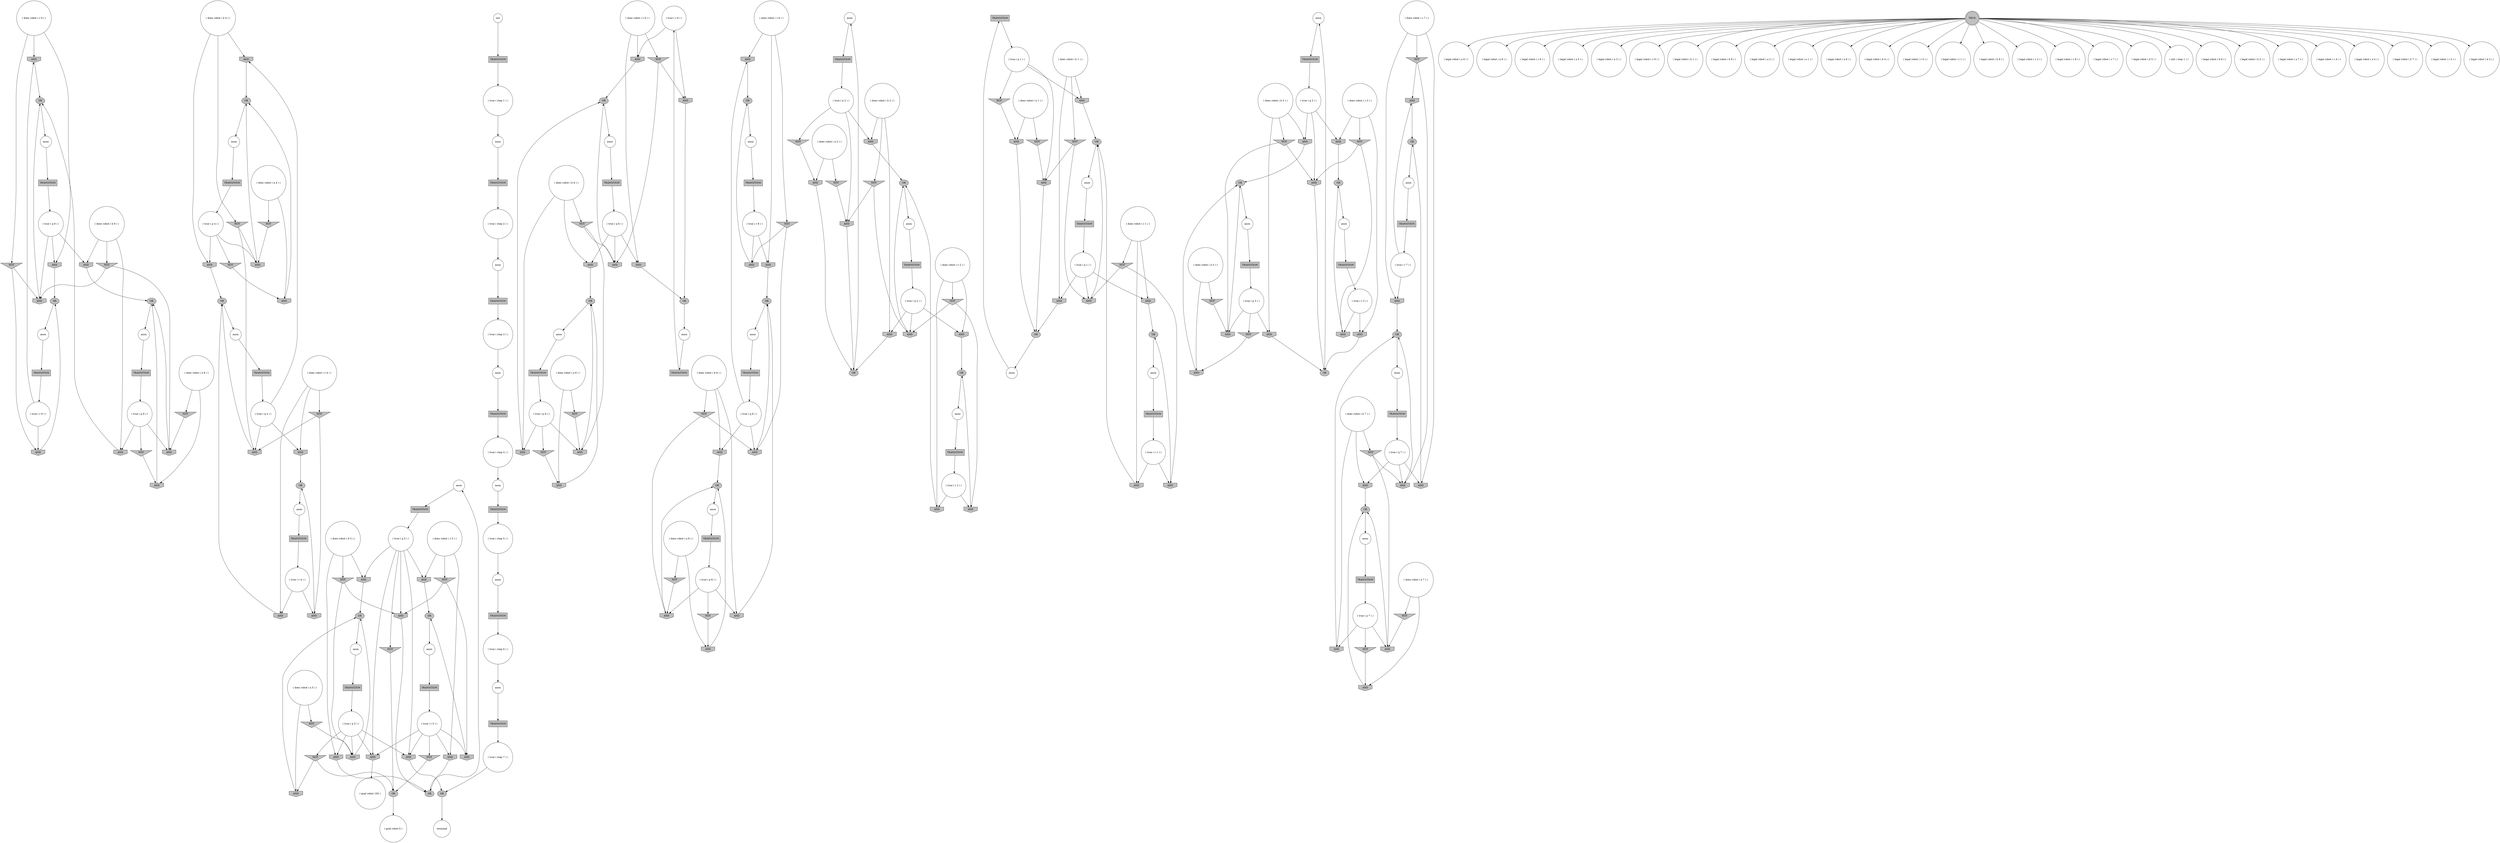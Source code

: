 digraph propNet
{
	"@76d3046"[shape=circle, style= filled, fillcolor=white, label="( does robot ( c 9 ) )"]; "@76d3046"->"@7c3cfaab"; "@76d3046"->"@4f5264db"; "@76d3046"->"@28bd36fa"; 
	"@cc749e4"[shape=invhouse, style= filled, fillcolor=grey, label="AND"]; "@cc749e4"->"@4190d536"; 
	"@1d91eb90"[shape=circle, style= filled, fillcolor=white, label="anon"]; "@1d91eb90"->"@171fcdde"; 
	"@7a2ee7e5"[shape=circle, style= filled, fillcolor=white, label="( true ( r 6 ) )"]; "@7a2ee7e5"->"@441e064c"; "@7a2ee7e5"->"@4df2a9da"; 
	"@1ad997f9"[shape=box, style= filled, fillcolor=grey, label="TRANSITION"]; "@1ad997f9"->"@7a2ee7e5"; 
	"@5230b601"[shape=invhouse, style= filled, fillcolor=grey, label="AND"]; "@5230b601"->"@69f4b0dc"; 
	"@7220b722"[shape=box, style= filled, fillcolor=grey, label="TRANSITION"]; "@7220b722"->"@db2e44d"; 
	"@117c4779"[shape=circle, style= filled, fillcolor=white, label="( true ( r 9 ) )"]; "@117c4779"->"@7c3cfaab"; "@117c4779"->"@48a84b47"; 
	"@6128453c"[shape=box, style= filled, fillcolor=grey, label="TRANSITION"]; "@6128453c"->"@6a3de2df"; 
	"@51f2412a"[shape=circle, style= filled, fillcolor=white, label="anon"]; "@51f2412a"->"@41d753b7"; 
	"@4d83da96"[shape=circle, style= filled, fillcolor=white, label="( true ( r 8 ) )"]; "@4d83da96"->"@26a150e"; "@4d83da96"->"@60328c40"; 
	"@2025b64d"[shape=circle, style= filled, fillcolor=white, label="anon"]; "@2025b64d"->"@66201d6d"; 
	"@74914a0a"[shape=box, style= filled, fillcolor=grey, label="TRANSITION"]; "@74914a0a"->"@7051630a"; 
	"@569c6f2"[shape=circle, style= filled, fillcolor=white, label="( true ( step 4 ) )"]; "@569c6f2"->"@70e8eeca"; 
	"@15837e8"[shape=circle, style= filled, fillcolor=white, label="( does robot ( b 1 ) )"]; "@15837e8"->"@46be6108"; "@15837e8"->"@531a700a"; "@15837e8"->"@3aa42c31"; 
	"@4a393167"[shape=ellipse, style= filled, fillcolor=grey, label="OR"]; "@4a393167"->"@70da8742"; 
	"@164ca42b"[shape=ellipse, style= filled, fillcolor=grey, label="OR"]; "@164ca42b"->"@1ae0e7d"; 
	"@5e53bbfa"[shape=circle, style= filled, fillcolor=white, label="anon"]; "@5e53bbfa"->"@55104da7"; 
	"@70da8742"[shape=circle, style= filled, fillcolor=white, label="anon"]; "@70da8742"->"@2555e3ab"; 
	"@3a7e479a"[shape=circle, style= filled, fillcolor=white, label="( does robot ( a 8 ) )"]; "@3a7e479a"->"@976484e"; "@3a7e479a"->"@388eed76"; 
	"@732efcfe"[shape=invtriangle, style= filled, fillcolor=grey, label="NOT"]; "@732efcfe"->"@11e3c2c6"; "@732efcfe"->"@26a150e"; 
	"@be389b8"[shape=ellipse, style= filled, fillcolor=grey, label="OR"]; "@be389b8"->"@7669521"; 
	"@1fb93526"[shape=box, style= filled, fillcolor=grey, label="TRANSITION"]; "@1fb93526"->"@4d83da96"; 
	"@190c0fa7"[shape=circle, style= filled, fillcolor=white, label="( true ( q 4 ) )"]; "@190c0fa7"->"@cc749e4"; "@190c0fa7"->"@52ed3b53"; "@190c0fa7"->"@3f78e13f"; 
	"@466c137c"[shape=box, style= filled, fillcolor=grey, label="TRANSITION"]; "@466c137c"->"@28b53b32"; 
	"@637644c8"[shape=invhouse, style= filled, fillcolor=grey, label="AND"]; "@637644c8"->"@32552379"; 
	"@627c4768"[shape=circle, style= filled, fillcolor=white, label="( legal robot ( a 8 ) )"]; 
	"@36b1be82"[shape=invtriangle, style= filled, fillcolor=grey, label="NOT"]; "@36b1be82"->"@4e0bd5df"; "@36b1be82"->"@2a5b8e8c"; 
	"@9f6f3dc"[shape=invhouse, style= filled, fillcolor=grey, label="AND"]; "@9f6f3dc"->"@6ff2f60d"; 
	"@2c8f3eac"[shape=circle, style= filled, fillcolor=white, label="( legal robot ( a 9 ) )"]; 
	"@50baa573"[shape=circle, style= filled, fillcolor=white, label="anon"]; "@50baa573"->"@214b4b3a"; 
	"@62e59e40"[shape=invhouse, style= filled, fillcolor=grey, label="AND"]; "@62e59e40"->"@2630a895"; 
	"@3f78e13f"[shape=invhouse, style= filled, fillcolor=grey, label="AND"]; "@3f78e13f"->"@2630a895"; 
	"@738bf6bf"[shape=circle, style= filled, fillcolor=white, label="anon"]; "@738bf6bf"->"@6dca1837"; 
	"@db2e44d"[shape=circle, style= filled, fillcolor=white, label="( true ( p 5 ) )"]; "@db2e44d"->"@199b7c62"; "@db2e44d"->"@6b5b5783"; "@db2e44d"->"@57044c5"; "@db2e44d"->"@7418e252"; "@db2e44d"->"@49b9a538"; 
	"@5b08ea49"[shape=circle, style= filled, fillcolor=white, label="( legal robot ( c 6 ) )"]; 
	"@4c825cf3"[shape=invhouse, style= filled, fillcolor=grey, label="AND"]; "@4c825cf3"->"@4b5a4a77"; 
	"@3e7c609"[shape=invhouse, style= filled, fillcolor=grey, label="AND"]; "@3e7c609"->"@1adbbe8b"; 
	"@5b0010ec"[shape=circle, style= filled, fillcolor=white, label="anon"]; "@5b0010ec"->"@55444319"; 
	"@c65fb1"[shape=invhouse, style= filled, fillcolor=grey, label="AND"]; "@c65fb1"->"@1adbbe8b"; 
	"@1f6b69d7"[shape=invhouse, style= filled, fillcolor=grey, label="AND"]; "@1f6b69d7"->"@7d1050be"; 
	"@17e319a"[shape=invtriangle, style= filled, fillcolor=grey, label="NOT"]; "@17e319a"->"@3ea763a"; 
	"@2e0ca6ae"[shape=circle, style= filled, fillcolor=white, label="( does robot ( b 8 ) )"]; "@2e0ca6ae"->"@40930120"; "@2e0ca6ae"->"@e7c0d41"; "@2e0ca6ae"->"@4c18fa85"; 
	"@4c18fa85"[shape=invhouse, style= filled, fillcolor=grey, label="AND"]; "@4c18fa85"->"@4a393167"; 
	"@7aaf8b32"[shape=circle, style= filled, fillcolor=white, label="anon"]; "@7aaf8b32"->"@5637dde9"; 
	"@3a252a17"[shape=circle, style= filled, fillcolor=white, label="anon"]; "@3a252a17"->"@2904b5ae"; 
	"@7cd47880"[shape=invtriangle, style= filled, fillcolor=grey, label="NOT"]; "@7cd47880"->"@61335b86"; "@7cd47880"->"@7ba6eeab"; 
	"@627b5c"[shape=circle, style= filled, fillcolor=white, label="anon"]; "@627b5c"->"@2d6f4ce0"; 
	"@6fa37fac"[shape=invhouse, style= filled, fillcolor=grey, label="AND"]; "@6fa37fac"->"@2630a895"; 
	"@14cef147"[shape=circle, style= filled, fillcolor=white, label="anon"]; "@14cef147"->"@29d602b3"; 
	"@4aa0c486"[shape=invtriangle, style= filled, fillcolor=grey, label="NOT"]; "@4aa0c486"->"@c65fb1"; 
	"@216feee5"[shape=circle, style= filled, fillcolor=white, label="anon"]; "@216feee5"->"@6e94124f"; 
	"@1695ef17"[shape=circle, style= filled, fillcolor=white, label="( does robot ( c 8 ) )"]; "@1695ef17"->"@732efcfe"; "@1695ef17"->"@5230b601"; "@1695ef17"->"@60328c40"; 
	"@531a700a"[shape=invhouse, style= filled, fillcolor=grey, label="AND"]; "@531a700a"->"@4d12bc7b"; 
	"@4a018e1b"[shape=invhouse, style= filled, fillcolor=grey, label="AND"]; "@4a018e1b"->"@be389b8"; 
	"@1b2ede8"[shape=invhouse, style= filled, fillcolor=grey, label="AND"]; "@1b2ede8"->"@3bad0d89"; 
	"@114c02d4"[shape=circle, style= filled, fillcolor=white, label="( goal robot 0 )"]; 
	"@6a46f764"[shape=circle, style= filled, fillcolor=white, label="( does robot ( a 4 ) )"]; "@6a46f764"->"@591bfcbe"; "@6a46f764"->"@59e14a78"; 
	"@55104da7"[shape=box, style= filled, fillcolor=grey, label="TRANSITION"]; "@55104da7"->"@39b1ff47"; 
	"@2bb64b70"[shape=circle, style= filled, fillcolor=white, label="anon"]; "@2bb64b70"->"@1d9d96b1"; 
	"@49c88f2b"[shape=invhouse, style= filled, fillcolor=grey, label="AND"]; "@49c88f2b"->"@4d12bc7b"; 
	"@5492de02"[shape=circle, style= filled, fillcolor=white, label="( true ( q 2 ) )"]; "@5492de02"->"@5c392fe8"; "@5492de02"->"@1f6b69d7"; "@5492de02"->"@61697d14"; 
	"@9eae15f"[shape=circle, style= filled, fillcolor=white, label="( does robot ( c 3 ) )"]; "@9eae15f"->"@31f9b804"; "@9eae15f"->"@4a018e1b"; "@9eae15f"->"@12a4ed99"; 
	"@1b0fb9bd"[shape=circle, style= filled, fillcolor=white, label="anon"]; "@1b0fb9bd"->"@6128453c"; 
	"@72270fc4"[shape=circle, style= filled, fillcolor=white, label="( legal robot ( a 5 ) )"]; 
	"@66201d6d"[shape=box, style= filled, fillcolor=grey, label="TRANSITION"]; "@66201d6d"->"@2c4f71a3"; 
	"@68f51766"[shape=invhouse, style= filled, fillcolor=grey, label="AND"]; "@68f51766"->"@1ae637f0"; 
	"@46be6108"[shape=invtriangle, style= filled, fillcolor=grey, label="NOT"]; "@46be6108"->"@71e13a2c"; "@46be6108"->"@61335b86"; 
	"@7a315068"[shape=invhouse, style= filled, fillcolor=grey, label="AND"]; "@7a315068"->"@be389b8"; 
	"@2f87fafc"[shape=invhouse, style= filled, fillcolor=grey, label="AND"]; "@2f87fafc"->"@4a393167"; 
	"@2d6f4ce0"[shape=box, style= filled, fillcolor=grey, label="TRANSITION"]; "@2d6f4ce0"->"@a211b37"; 
	"@db2b10a"[shape=invhouse, style= filled, fillcolor=grey, label="AND"]; "@db2b10a"->"@164ca42b"; 
	"@52f9cbe5"[shape=circle, style= filled, fillcolor=white, label="( true ( p 7 ) )"]; "@52f9cbe5"->"@43824d2c"; "@52f9cbe5"->"@7a258c74"; "@52f9cbe5"->"@4145582"; 
	"@4b90725e"[shape=invtriangle, style= filled, fillcolor=grey, label="NOT"]; "@4b90725e"->"@61697d14"; "@4b90725e"->"@6e9c2192"; 
	"@4302df5"[shape=box, style= filled, fillcolor=grey, label="TRANSITION"]; "@4302df5"->"@5492de02"; 
	"@2555e3ab"[shape=box, style= filled, fillcolor=grey, label="TRANSITION"]; "@2555e3ab"->"@724a2dd4"; 
	"@7794566d"[shape=ellipse, style= filled, fillcolor=grey, label="OR"]; "@7794566d"->"@2bb64b70"; 
	"@705ba50e"[shape=circle, style= filled, fillcolor=white, label="( legal robot ( a 3 ) )"]; 
	"@264d8d50"[shape=circle, style= filled, fillcolor=white, label="( legal robot ( c 9 ) )"]; 
	"@236954e1"[shape=circle, style= filled, fillcolor=white, label="( true ( step 5 ) )"]; "@236954e1"->"@5d18a770"; 
	"@57044c5"[shape=invhouse, style= filled, fillcolor=grey, label="AND"]; "@57044c5"->"@1e4276fd"; 
	"@54f169"[shape=circle, style= filled, fillcolor=white, label="( does robot ( c 2 ) )"]; "@54f169"->"@1f6b69d7"; "@54f169"->"@7844a013"; "@54f169"->"@4c5b55a9"; 
	"@23f2bc83"[shape=circle, style= filled, fillcolor=white, label="( legal robot ( b 1 ) )"]; 
	"@4dc4e792"[shape=circle, style= filled, fillcolor=white, label="( legal robot ( b 8 ) )"]; 
	"@1ae637f0"[shape=ellipse, style= filled, fillcolor=grey, label="OR"]; "@1ae637f0"->"@627b5c"; 
	"@3aa42c31"[shape=invhouse, style= filled, fillcolor=grey, label="AND"]; "@3aa42c31"->"@d6d46d7"; 
	"@5b13cf49"[shape=box, style= filled, fillcolor=grey, label="TRANSITION"]; "@5b13cf49"->"@54d8fd1a"; 
	"@62bc36ff"[shape=circle, style= filled, fillcolor=white, label="anon"]; "@62bc36ff"->"@61735602"; 
	"@48b524aa"[shape=circle, style= filled, fillcolor=white, label="( true ( r 2 ) )"]; "@48b524aa"->"@2b27fa03"; "@48b524aa"->"@4c5b55a9"; 
	"@3b3e3940"[shape=box, style= filled, fillcolor=grey, label="TRANSITION"]; "@3b3e3940"->"@74e51bda"; 
	"@48a84b47"[shape=invhouse, style= filled, fillcolor=grey, label="AND"]; "@48a84b47"->"@5dee69d3"; 
	"@4f65cbd2"[shape=circle, style= filled, fillcolor=white, label="anon"]; "@4f65cbd2"->"@718df055"; 
	"@2310195c"[shape=invhouse, style= filled, fillcolor=grey, label="AND"]; "@2310195c"->"@242870b7"; 
	"@58edf4c8"[shape=circle, style= filled, fillcolor=white, label="( true ( r 5 ) )"]; "@58edf4c8"->"@72d8978c"; "@58edf4c8"->"@199b7c62"; "@58edf4c8"->"@3fa9b4a4"; "@58edf4c8"->"@6b5b5783"; "@58edf4c8"->"@6a9effe0"; 
	"@190a0d51"[shape=circle, style= filled, fillcolor=white, label="( true ( p 6 ) )"]; "@190a0d51"->"@5c429be9"; "@190a0d51"->"@c65fb1"; "@190a0d51"->"@2bf87baf"; 
	"@5dee69d3"[shape=ellipse, style= filled, fillcolor=grey, label="OR"]; "@5dee69d3"->"@4f65cbd2"; 
	"@28b53b32"[shape=circle, style= filled, fillcolor=white, label="( true ( step 6 ) )"]; "@28b53b32"->"@7ada9067"; 
	"@57f55cae"[shape=invhouse, style= filled, fillcolor=grey, label="AND"]; "@57f55cae"->"@32552379"; 
	"@79ec41c0"[shape=invhouse, style= filled, fillcolor=grey, label="AND"]; "@79ec41c0"->"@d6d46d7"; 
	"@1db5d2b2"[shape=circle, style= filled, fillcolor=white, label="( does robot ( a 2 ) )"]; "@1db5d2b2"->"@c1bb35b"; "@1db5d2b2"->"@3ea763a"; 
	"@22c8ebd6"[shape=circle, style= filled, fillcolor=white, label="( does robot ( a 9 ) )"]; "@22c8ebd6"->"@34f34071"; "@22c8ebd6"->"@74bffc3a"; 
	"@724a2dd4"[shape=circle, style= filled, fillcolor=white, label="( true ( p 8 ) )"]; "@724a2dd4"->"@e7c0d41"; "@724a2dd4"->"@640ce0bb"; "@724a2dd4"->"@2f87fafc"; 
	"@55a517bd"[shape=invtriangle, style= filled, fillcolor=grey, label="NOT"]; "@55a517bd"->"@49b9a538"; 
	"@561140db"[shape=invhouse, style= filled, fillcolor=grey, label="AND"]; "@561140db"->"@1ae637f0"; 
	"@10b173c3"[shape=circle, style= filled, fillcolor=white, label="( legal robot ( a 2 ) )"]; 
	"@54b4b0a4"[shape=invtriangle, style= filled, fillcolor=grey, label="NOT"]; "@54b4b0a4"->"@637644c8"; "@54b4b0a4"->"@22b90a6e"; 
	"@718df055"[shape=box, style= filled, fillcolor=grey, label="TRANSITION"]; "@718df055"->"@117c4779"; 
	"@448be1c9"[shape=circle, style= filled, fillcolor=white, label="anon"]; "@448be1c9"->"@3850620f"; 
	"@4d342f5b"[shape=circle, style= filled, fillcolor=white, label="( legal robot ( a 1 ) )"]; 
	"@dc44a6d"[shape=ellipse, style= filled, fillcolor=grey, label="OR"]; "@dc44a6d"->"@51f2412a"; 
	"@3ea763a"[shape=invhouse, style= filled, fillcolor=grey, label="AND"]; "@3ea763a"->"@dc44a6d"; 
	"@1d1126f6"[shape=circle, style= filled, fillcolor=white, label="( legal robot ( a 6 ) )"]; 
	"@6feb139e"[shape=circle, style= filled, fillcolor=white, label="anon"]; "@6feb139e"->"@1ad997f9"; 
	"@388eed76"[shape=invtriangle, style= filled, fillcolor=grey, label="NOT"]; "@388eed76"->"@2f87fafc"; 
	"@4c5b55a9"[shape=invhouse, style= filled, fillcolor=grey, label="AND"]; "@4c5b55a9"->"@10bfb545"; 
	"@72e5c94"[shape=invtriangle, style= filled, fillcolor=grey, label="NOT"]; "@72e5c94"->"@74bffc3a"; 
	"@614a616"[shape=circle, style= filled, fillcolor=white, label="( true ( step 1 ) )"]; "@614a616"->"@3e03e574"; 
	"@40930120"[shape=invtriangle, style= filled, fillcolor=grey, label="NOT"]; "@40930120"->"@11e3c2c6"; "@40930120"->"@2f87fafc"; 
	"@30f49e8f"[shape=box, style= filled, fillcolor=grey, label="TRANSITION"]; "@30f49e8f"->"@54011d95"; 
	"@15c313da"[shape=invtriangle, style= filled, fillcolor=grey, label="NOT"]; "@15c313da"->"@3a4c585f"; "@15c313da"->"@4df2a9da"; 
	"@43824d2c"[shape=invtriangle, style= filled, fillcolor=grey, label="NOT"]; "@43824d2c"->"@1f98a654"; 
	"@5afc0f5"[shape=circle, style= filled, fillcolor=white, label="( does robot ( a 5 ) )"]; "@5afc0f5"->"@db2b10a"; "@5afc0f5"->"@55a517bd"; 
	"@1f4649ed"[shape=invtriangle, style= filled, fillcolor=grey, label="NOT"]; "@1f4649ed"->"@3fa9b4a4"; "@1f4649ed"->"@3f9f76a5"; 
	"@3bad0d89"[shape=ellipse, style= filled, fillcolor=grey, label="OR"]; "@3bad0d89"->"@5e53bbfa"; 
	"@1d9d96b1"[shape=box, style= filled, fillcolor=grey, label="TRANSITION"]; "@1d9d96b1"->"@5092eb76"; 
	"@591bfcbe"[shape=invtriangle, style= filled, fillcolor=grey, label="NOT"]; "@591bfcbe"->"@3c6e4ba6"; 
	"@7669521"[shape=circle, style= filled, fillcolor=white, label="anon"]; "@7669521"->"@43886a34"; 
	"@7433c78b"[shape=box, style= filled, fillcolor=grey, label="TRANSITION"]; "@7433c78b"->"@236954e1"; 
	"@3e03e574"[shape=circle, style= filled, fillcolor=white, label="anon"]; "@3e03e574"->"@3b3e3940"; 
	"@7d6f3ed7"[shape=invhouse, style= filled, fillcolor=grey, label="AND"]; "@7d6f3ed7"->"@5fc8ad52"; 
	"@34f34071"[shape=invtriangle, style= filled, fillcolor=grey, label="NOT"]; "@34f34071"->"@4e0bd5df"; 
	"@615724a0"[shape=ellipse, style= filled, fillcolor=grey, label="OR"]; "@615724a0"->"@2025b64d"; 
	"@26a150e"[shape=invhouse, style= filled, fillcolor=grey, label="AND"]; "@26a150e"->"@69f4b0dc"; 
	"@61335b86"[shape=invhouse, style= filled, fillcolor=grey, label="AND"]; "@61335b86"->"@d6d46d7"; 
	"@521d590d"[shape=invtriangle, style= filled, fillcolor=grey, label="NOT"]; "@521d590d"->"@3c6e4ba6"; "@521d590d"->"@3f78e13f"; 
	"@6f0e0eb5"[shape=circle, style= filled, fillcolor=white, label="( legal robot ( b 4 ) )"]; 
	"@3f2f529b"[shape=circle, style= filled, fillcolor=white, label="( does robot ( a 7 ) )"]; "@3f2f529b"->"@3bd85e85"; "@3f2f529b"->"@1f98a654"; 
	"@33cfa965"[shape=circle, style= filled, fillcolor=white, label="( legal robot ( c 5 ) )"]; 
	"@dcc5312"[shape=circle, style= filled, fillcolor=white, label="( legal robot ( c 1 ) )"]; 
	"@41d753b7"[shape=box, style= filled, fillcolor=grey, label="TRANSITION"]; "@41d753b7"->"@6b6c14c0"; 
	"@74bffc3a"[shape=invhouse, style= filled, fillcolor=grey, label="AND"]; "@74bffc3a"->"@7794566d"; 
	"@5092eb76"[shape=circle, style= filled, fillcolor=white, label="( true ( p 9 ) )"]; "@5092eb76"->"@4e0bd5df"; "@5092eb76"->"@72e5c94"; "@5092eb76"->"@477baf4"; 
	"@91456c5"[shape=circle, style= filled, fillcolor=white, label="anon"]; "@91456c5"->"@74914a0a"; 
	"@7ba6eeab"[shape=invhouse, style= filled, fillcolor=grey, label="AND"]; "@7ba6eeab"->"@6ff2f60d"; 
	"@60328c40"[shape=invhouse, style= filled, fillcolor=grey, label="AND"]; "@60328c40"->"@256b352c"; 
	"@70e8eeca"[shape=circle, style= filled, fillcolor=white, label="anon"]; "@70e8eeca"->"@7433c78b"; 
	"@2630a895"[shape=ellipse, style= filled, fillcolor=grey, label="OR"]; "@2630a895"->"@448be1c9"; 
	"@5c392fe8"[shape=invhouse, style= filled, fillcolor=grey, label="AND"]; "@5c392fe8"->"@dc44a6d"; 
	"@2b27fa03"[shape=invhouse, style= filled, fillcolor=grey, label="AND"]; "@2b27fa03"->"@7d1050be"; 
	"@bd5d765"[shape=box, style= filled, fillcolor=grey, label="TRANSITION"]; "@bd5d765"->"@50f8ae79"; 
	"@214b4b3a"[shape=box, style= filled, fillcolor=grey, label="TRANSITION"]; "@214b4b3a"->"@190a0d51"; 
	"@4e0bd5df"[shape=invhouse, style= filled, fillcolor=grey, label="AND"]; "@4e0bd5df"->"@7794566d"; 
	"@d6d46d7"[shape=ellipse, style= filled, fillcolor=grey, label="OR"]; "@d6d46d7"->"@145d424"; 
	"@10fd0a62"[shape=invtriangle, style= filled, fillcolor=grey, label="NOT"]; "@10fd0a62"->"@7a258c74"; "@10fd0a62"->"@22b90a6e"; 
	"@5d18a770"[shape=circle, style= filled, fillcolor=white, label="anon"]; "@5d18a770"->"@466c137c"; 
	"@7d1050be"[shape=ellipse, style= filled, fillcolor=grey, label="OR"]; "@7d1050be"->"@3a252a17"; 
	"@71e852be"[shape=circle, style= filled, fillcolor=white, label="( does robot ( b 2 ) )"]; "@71e852be"->"@5c392fe8"; "@71e852be"->"@4b90725e"; "@71e852be"->"@174da86b"; 
	"@6b5b5783"[shape=invhouse, style= filled, fillcolor=grey, label="AND"]; "@6b5b5783"->"@28722969"; 
	"@3a3f4a21"[shape=circle, style= filled, fillcolor=white, label="( legal robot ( b 9 ) )"]; 
	"@3850620f"[shape=box, style= filled, fillcolor=grey, label="TRANSITION"]; "@3850620f"->"@190c0fa7"; 
	"@55444319"[shape=box, style= filled, fillcolor=grey, label="TRANSITION"]; "@55444319"->"@58edf4c8"; 
	"@6a9effe0"[shape=invhouse, style= filled, fillcolor=grey, label="AND"]; "@6a9effe0"->"@1e4276fd"; 
	"@5c429be9"[shape=invhouse, style= filled, fillcolor=grey, label="AND"]; "@5c429be9"->"@f6a8823"; 
	"@5f99ea3c"[shape=invtriangle, style= filled, fillcolor=grey, label="NOT"]; "@5f99ea3c"->"@71e13a2c"; 
	"@b45c414"[shape=ellipse, style= filled, fillcolor=grey, label="OR"]; "@b45c414"->"@114c02d4"; 
	"@22c393a1"[shape=invtriangle, style= filled, fillcolor=grey, label="NOT"]; "@22c393a1"->"@561140db"; 
	"@e7c0d41"[shape=invhouse, style= filled, fillcolor=grey, label="AND"]; "@e7c0d41"->"@256b352c"; 
	"@242870b7"[shape=ellipse, style= filled, fillcolor=grey, label="OR"]; "@242870b7"->"@5b0010ec"; 
	"@256b352c"[shape=ellipse, style= filled, fillcolor=grey, label="OR"]; "@256b352c"->"@216feee5"; 
	"@46eff545"[shape=circle, style= filled, fillcolor=white, label="( legal robot ( c 2 ) )"]; 
	"@7696e4c"[shape=invtriangle, style= filled, fillcolor=grey, label="NOT"]; "@7696e4c"->"@1ac84361"; 
	"@640ce0bb"[shape=invtriangle, style= filled, fillcolor=grey, label="NOT"]; "@640ce0bb"->"@976484e"; 
	"@5d0e2c9"[shape=circle, style= filled, fillcolor=white, label="( does robot ( c 1 ) )"]; "@5d0e2c9"->"@79ec41c0"; "@5d0e2c9"->"@9f6f3dc"; "@5d0e2c9"->"@7cd47880"; 
	"@12a4ed99"[shape=invhouse, style= filled, fillcolor=grey, label="AND"]; "@12a4ed99"->"@3bad0d89"; 
	"@57132e76"[shape=circle, style= filled, fillcolor=white, label="( does robot ( c 4 ) )"]; "@57132e76"->"@6fa37fac"; "@57132e76"->"@4c18e99"; "@57132e76"->"@52ed3b53"; 
	"@11b78953"[shape=doublecircle, style= filled, fillcolor=grey, label="TRUE"]; "@11b78953"->"@67a4076"; "@11b78953"->"@705ba50e"; "@11b78953"->"@264d8d50"; "@11b78953"->"@3a3f4a21"; "@11b78953"->"@23f2bc83"; "@11b78953"->"@4dc4e792"; "@11b78953"->"@46eff545"; "@11b78953"->"@32bed1fd"; "@11b78953"->"@6f0e0eb5"; "@11b78953"->"@33cfa965"; "@11b78953"->"@dcc5312"; "@11b78953"->"@15364ee5"; "@11b78953"->"@72270fc4"; "@11b78953"->"@627c4768"; "@11b78953"->"@2898b13b"; "@11b78953"->"@c387202"; "@11b78953"->"@10b173c3"; "@11b78953"->"@111bda67"; "@11b78953"->"@409bad4f"; "@11b78953"->"@6161c9d1"; "@11b78953"->"@4d342f5b"; "@11b78953"->"@2c8f3eac"; "@11b78953"->"@5114ef62"; "@11b78953"->"@3b9fa8f7"; "@11b78953"->"@1d1126f6"; "@11b78953"->"@2d7892d5"; "@11b78953"->"@2075a744"; "@11b78953"->"@5b08ea49"; 
	"@4b5a4a77"[shape=ellipse, style= filled, fillcolor=grey, label="OR"]; "@4b5a4a77"->"@14cef147"; 
	"@15364ee5"[shape=circle, style= filled, fillcolor=white, label="( legal robot ( b 5 ) )"]; 
	"@28bd36fa"[shape=invhouse, style= filled, fillcolor=grey, label="AND"]; "@28bd36fa"->"@5dee69d3"; 
	"@1e4276fd"[shape=ellipse, style= filled, fillcolor=grey, label="OR"]; "@1e4276fd"->"@1d91eb90"; 
	"@4190d536"[shape=ellipse, style= filled, fillcolor=grey, label="OR"]; "@4190d536"->"@b9deddb"; 
	"@7c3cfaab"[shape=invhouse, style= filled, fillcolor=grey, label="AND"]; "@7c3cfaab"->"@3b947647"; 
	"@c387202"[shape=circle, style= filled, fillcolor=white, label="( legal robot ( b 6 ) )"]; 
	"@10bfb545"[shape=ellipse, style= filled, fillcolor=grey, label="OR"]; "@10bfb545"->"@1a15cd9a"; 
	"@7e266b44"[shape=circle, style= filled, fillcolor=white, label="( true ( q 5 ) )"]; "@7e266b44"->"@199b7c62"; "@7e266b44"->"@6b5b5783"; "@7e266b44"->"@3f9f76a5"; "@7e266b44"->"@2310195c"; "@7e266b44"->"@34a083f2"; "@7e266b44"->"@2d6acad2"; 
	"@6153e0c0"[shape=invtriangle, style= filled, fillcolor=grey, label="NOT"]; "@6153e0c0"->"@49c88f2b"; 
	"@3a4c585f"[shape=invhouse, style= filled, fillcolor=grey, label="AND"]; "@3a4c585f"->"@f6a8823"; 
	"@72bdec44"[shape=circle, style= filled, fillcolor=white, label="( true ( q 1 ) )"]; "@72bdec44"->"@9f6f3dc"; "@72bdec44"->"@61335b86"; "@72bdec44"->"@531a700a"; 
	"@5ec22978"[shape=invhouse, style= filled, fillcolor=grey, label="AND"]; "@5ec22978"->"@4de514a9"; 
	"@717757ad"[shape=circle, style= filled, fillcolor=white, label="( does robot ( b 4 ) )"]; "@717757ad"->"@cc749e4"; "@717757ad"->"@62e59e40"; "@717757ad"->"@521d590d"; 
	"@6ff2f60d"[shape=ellipse, style= filled, fillcolor=grey, label="OR"]; "@6ff2f60d"->"@37f808e6"; 
	"@5637dde9"[shape=box, style= filled, fillcolor=grey, label="TRANSITION"]; "@5637dde9"->"@52f9cbe5"; 
	"@7a258c74"[shape=invhouse, style= filled, fillcolor=grey, label="AND"]; "@7a258c74"->"@4de514a9"; 
	"@7371b246"[shape=box, style= filled, fillcolor=grey, label="TRANSITION"]; "@7371b246"->"@72bdec44"; 
	"@2904b5ae"[shape=box, style= filled, fillcolor=grey, label="TRANSITION"]; "@2904b5ae"->"@48b524aa"; 
	"@74e51bda"[shape=circle, style= filled, fillcolor=white, label="( true ( step 2 ) )"]; "@74e51bda"->"@5ac791f4"; 
	"@6cb101cf"[shape=circle, style= filled, fillcolor=white, label="( does robot ( c 5 ) )"]; "@6cb101cf"->"@1f4649ed"; "@6cb101cf"->"@6a9effe0"; "@6cb101cf"->"@2310195c"; 
	"@59e14a78"[shape=invhouse, style= filled, fillcolor=grey, label="AND"]; "@59e14a78"->"@4190d536"; 
	"@43886a34"[shape=box, style= filled, fillcolor=grey, label="TRANSITION"]; "@43886a34"->"@1b72290f"; 
	"@7cfae78f"[shape=circle, style= filled, fillcolor=white, label="( true ( r 7 ) )"]; "@7cfae78f"->"@637644c8"; "@7cfae78f"->"@4c825cf3"; 
	"@3834a1c8"[shape=circle, style= filled, fillcolor=white, label="( does robot ( a 3 ) )"]; "@3834a1c8"->"@7696e4c"; "@3834a1c8"->"@561140db"; 
	"@441e064c"[shape=invhouse, style= filled, fillcolor=grey, label="AND"]; "@441e064c"->"@f6a8823"; 
	"@32552379"[shape=ellipse, style= filled, fillcolor=grey, label="OR"]; "@32552379"->"@738bf6bf"; 
	"@71e13a2c"[shape=invhouse, style= filled, fillcolor=grey, label="AND"]; "@71e13a2c"->"@4d12bc7b"; 
	"@255b5c1f"[shape=circle, style= filled, fillcolor=white, label="( does robot ( b 7 ) )"]; "@255b5c1f"->"@4145582"; "@255b5c1f"->"@5ec22978"; "@255b5c1f"->"@10fd0a62"; 
	"@6a3de2df"[shape=circle, style= filled, fillcolor=white, label="( true ( q 6 ) )"]; "@6a3de2df"->"@7d6f3ed7"; "@6a3de2df"->"@3a4c585f"; "@6a3de2df"->"@3e7c609"; 
	"@4de514a9"[shape=ellipse, style= filled, fillcolor=grey, label="OR"]; "@4de514a9"->"@7aaf8b32"; 
	"@28722969"[shape=ellipse, style= filled, fillcolor=grey, label="OR"]; "@28722969"->"@5efcc13d"; 
	"@32bed1fd"[shape=circle, style= filled, fillcolor=white, label="( legal robot ( c 7 ) )"]; 
	"@2a5b8e8c"[shape=invhouse, style= filled, fillcolor=grey, label="AND"]; "@2a5b8e8c"->"@3b947647"; 
	"@1b72290f"[shape=circle, style= filled, fillcolor=white, label="( true ( r 3 ) )"]; "@1b72290f"->"@7a315068"; "@1b72290f"->"@12a4ed99"; 
	"@fe14de0"[shape=circle, style= filled, fillcolor=white, label="anon"]; "@fe14de0"->"@6efbfb30"; 
	"@5987e184"[shape=circle, style= filled, fillcolor=white, label="( true ( step 3 ) )"]; "@5987e184"->"@62bc36ff"; 
	"@b9deddb"[shape=circle, style= filled, fillcolor=white, label="anon"]; "@b9deddb"->"@bd5d765"; 
	"@1a0283e"[shape=invhouse, style= filled, fillcolor=grey, label="AND"]; "@1a0283e"->"@3bad0d89"; 
	"@6efbfb30"[shape=box, style= filled, fillcolor=grey, label="TRANSITION"]; "@6efbfb30"->"@60eb9f0d"; 
	"@4c18e99"[shape=invtriangle, style= filled, fillcolor=grey, label="NOT"]; "@4c18e99"->"@6e659812"; "@4c18e99"->"@3f78e13f"; 
	"@f6a8823"[shape=ellipse, style= filled, fillcolor=grey, label="OR"]; "@f6a8823"->"@1b0fb9bd"; 
	"@20b124fa"[shape=circle, style= filled, fillcolor=white, label="( goal robot 100 )"]; 
	"@2a47cc3"[shape=circle, style= filled, fillcolor=white, label="( does robot ( c 7 ) )"]; "@2a47cc3"->"@57f55cae"; "@2a47cc3"->"@54b4b0a4"; "@2a47cc3"->"@4c825cf3"; 
	"@1a15cd9a"[shape=circle, style= filled, fillcolor=white, label="anon"]; "@1a15cd9a"->"@4302df5"; 
	"@58cbffde"[shape=circle, style= filled, fillcolor=white, label="( does robot ( b 5 ) )"]; "@58cbffde"->"@390b755d"; "@58cbffde"->"@57044c5"; "@58cbffde"->"@34a083f2"; 
	"@a211b37"[shape=circle, style= filled, fillcolor=white, label="( true ( p 3 ) )"]; "@a211b37"->"@1ac84361"; "@a211b37"->"@22c393a1"; "@a211b37"->"@1b2ede8"; 
	"@39b1ff47"[shape=circle, style= filled, fillcolor=white, label="( true ( q 3 ) )"]; "@39b1ff47"->"@1a0283e"; "@39b1ff47"->"@4a018e1b"; "@39b1ff47"->"@68f51766"; 
	"@1ac84361"[shape=invhouse, style= filled, fillcolor=grey, label="AND"]; "@1ac84361"->"@1ae637f0"; 
	"@3c6e4ba6"[shape=invhouse, style= filled, fillcolor=grey, label="AND"]; "@3c6e4ba6"->"@4190d536"; 
	"@7c6743e2"[shape=circle, style= filled, fillcolor=white, label="( does robot ( a 1 ) )"]; "@7c6743e2"->"@49c88f2b"; "@7c6743e2"->"@5f99ea3c"; 
	"@4f5264db"[shape=invtriangle, style= filled, fillcolor=grey, label="NOT"]; "@4f5264db"->"@48a84b47"; "@4f5264db"->"@2a5b8e8c"; 
	"@2bf87baf"[shape=invtriangle, style= filled, fillcolor=grey, label="NOT"]; "@2bf87baf"->"@468034b6"; 
	"@3bd85e85"[shape=invtriangle, style= filled, fillcolor=grey, label="NOT"]; "@3bd85e85"->"@7a258c74"; 
	"@5114ef62"[shape=circle, style= filled, fillcolor=white, label="( legal robot ( a 4 ) )"]; 
	"@3f9f76a5"[shape=invhouse, style= filled, fillcolor=grey, label="AND"]; "@3f9f76a5"->"@1e4276fd"; 
	"@1f98a654"[shape=invhouse, style= filled, fillcolor=grey, label="AND"]; "@1f98a654"->"@4de514a9"; 
	"@c9021e3"[shape=circle, style= filled, fillcolor=white, label="( does robot ( a 6 ) )"]; "@c9021e3"->"@468034b6"; "@c9021e3"->"@4aa0c486"; 
	"@2d7892d5"[shape=circle, style= filled, fillcolor=white, label="( legal robot ( c 3 ) )"]; 
	"@2075a744"[shape=circle, style= filled, fillcolor=white, label="( legal robot ( b 3 ) )"]; 
	"@225bcd91"[shape=circle, style= filled, fillcolor=white, label="( true ( q 7 ) )"]; "@225bcd91"->"@57f55cae"; "@225bcd91"->"@5ec22978"; "@225bcd91"->"@22b90a6e"; 
	"@2d6acad2"[shape=invtriangle, style= filled, fillcolor=grey, label="NOT"]; "@2d6acad2"->"@b45c414"; 
	"@72d8978c"[shape=invtriangle, style= filled, fillcolor=grey, label="NOT"]; "@72d8978c"->"@b45c414"; 
	"@11e3c2c6"[shape=invhouse, style= filled, fillcolor=grey, label="AND"]; "@11e3c2c6"->"@256b352c"; 
	"@31f9b804"[shape=invtriangle, style= filled, fillcolor=grey, label="NOT"]; "@31f9b804"->"@1a0283e"; "@31f9b804"->"@7a315068"; 
	"@67a4076"[shape=circle, style= filled, fillcolor=white, label="( legal robot ( c 8 ) )"]; 
	"@3fa9b4a4"[shape=invhouse, style= filled, fillcolor=grey, label="AND"]; "@3fa9b4a4"->"@242870b7"; 
	"@85e57"[shape=circle, style= filled, fillcolor=white, label="( true ( q 8 ) )"]; "@85e57"->"@11e3c2c6"; "@85e57"->"@4c18fa85"; "@85e57"->"@5230b601"; 
	"@52ed3b53"[shape=invhouse, style= filled, fillcolor=grey, label="AND"]; "@52ed3b53"->"@615724a0"; 
	"@2c4f71a3"[shape=circle, style= filled, fillcolor=white, label="( true ( r 4 ) )"]; "@2c4f71a3"->"@6fa37fac"; "@2c4f71a3"->"@6e659812"; 
	"@10ba5a81"[shape=circle, style= filled, fillcolor=white, label="( does robot ( b 3 ) )"]; "@10ba5a81"->"@3a8bd3bb"; "@10ba5a81"->"@1b2ede8"; "@10ba5a81"->"@68f51766"; 
	"@34a083f2"[shape=invhouse, style= filled, fillcolor=grey, label="AND"]; "@34a083f2"->"@164ca42b"; 
	"@1adbbe8b"[shape=ellipse, style= filled, fillcolor=grey, label="OR"]; "@1adbbe8b"->"@50baa573"; 
	"@61697d14"[shape=invhouse, style= filled, fillcolor=grey, label="AND"]; "@61697d14"->"@10bfb545"; 
	"@23ae81ab"[shape=invtriangle, style= filled, fillcolor=grey, label="NOT"]; "@23ae81ab"->"@c65fb1"; "@23ae81ab"->"@3a4c585f"; 
	"@7418e252"[shape=invtriangle, style= filled, fillcolor=grey, label="NOT"]; "@7418e252"->"@db2b10a"; "@7418e252"->"@b45c414"; 
	"@29d602b3"[shape=box, style= filled, fillcolor=grey, label="TRANSITION"]; "@29d602b3"->"@225bcd91"; 
	"@174da86b"[shape=invhouse, style= filled, fillcolor=grey, label="AND"]; "@174da86b"->"@10bfb545"; 
	"@48834af6"[shape=circle, style= filled, fillcolor=white, label="( does robot ( b 6 ) )"]; "@48834af6"->"@5c429be9"; "@48834af6"->"@23ae81ab"; "@48834af6"->"@3e7c609"; 
	"@7844a013"[shape=invtriangle, style= filled, fillcolor=grey, label="NOT"]; "@7844a013"->"@2b27fa03"; "@7844a013"->"@61697d14"; 
	"@39fb9fb3"[shape=circle, style= filled, fillcolor=white, label="( does robot ( b 9 ) )"]; "@39fb9fb3"->"@36b1be82"; "@39fb9fb3"->"@11767553"; "@39fb9fb3"->"@477baf4"; 
	"@215a3a92"[shape=circle, style= filled, fillcolor=white, label="init"]; "@215a3a92"->"@2abb5859"; 
	"@22b90a6e"[shape=invhouse, style= filled, fillcolor=grey, label="AND"]; "@22b90a6e"->"@4b5a4a77"; 
	"@6fb8fcdd"[shape=invtriangle, style= filled, fillcolor=grey, label="NOT"]; "@6fb8fcdd"->"@59e14a78"; 
	"@37f808e6"[shape=circle, style= filled, fillcolor=white, label="anon"]; "@37f808e6"->"@5b13cf49"; 
	"@2abb5859"[shape=box, style= filled, fillcolor=grey, label="TRANSITION"]; "@2abb5859"->"@614a616"; 
	"@7ada9067"[shape=circle, style= filled, fillcolor=white, label="anon"]; "@7ada9067"->"@30f49e8f"; 
	"@409bad4f"[shape=circle, style= filled, fillcolor=white, label="( legal robot ( a 7 ) )"]; 
	"@6b6c14c0"[shape=circle, style= filled, fillcolor=white, label="( true ( p 2 ) )"]; "@6b6c14c0"->"@174da86b"; "@6b6c14c0"->"@17e319a"; "@6b6c14c0"->"@6e9c2192"; 
	"@3b9fa8f7"[shape=circle, style= filled, fillcolor=white, label="( legal robot ( b 7 ) )"]; 
	"@199b7c62"[shape=invhouse, style= filled, fillcolor=grey, label="AND"]; "@199b7c62"->"@20b124fa"; 
	"@6e94124f"[shape=box, style= filled, fillcolor=grey, label="TRANSITION"]; "@6e94124f"->"@85e57"; 
	"@69f4b0dc"[shape=ellipse, style= filled, fillcolor=grey, label="OR"]; "@69f4b0dc"->"@3f8771dc"; 
	"@4d12bc7b"[shape=ellipse, style= filled, fillcolor=grey, label="OR"]; "@4d12bc7b"->"@91456c5"; 
	"@7051630a"[shape=circle, style= filled, fillcolor=white, label="( true ( p 1 ) )"]; "@7051630a"->"@6153e0c0"; "@7051630a"->"@71e13a2c"; "@7051630a"->"@3aa42c31"; 
	"@5fc8ad52"[shape=ellipse, style= filled, fillcolor=grey, label="OR"]; "@5fc8ad52"->"@6feb139e"; 
	"@6e9c2192"[shape=invhouse, style= filled, fillcolor=grey, label="AND"]; "@6e9c2192"->"@dc44a6d"; 
	"@390b755d"[shape=invtriangle, style= filled, fillcolor=grey, label="NOT"]; "@390b755d"->"@3f9f76a5"; "@390b755d"->"@49b9a538"; 
	"@5ac791f4"[shape=circle, style= filled, fillcolor=white, label="anon"]; "@5ac791f4"->"@771931f8"; 
	"@3a8bd3bb"[shape=invtriangle, style= filled, fillcolor=grey, label="NOT"]; "@3a8bd3bb"->"@1a0283e"; "@3a8bd3bb"->"@1ac84361"; 
	"@6e659812"[shape=invhouse, style= filled, fillcolor=grey, label="AND"]; "@6e659812"->"@615724a0"; 
	"@11767553"[shape=invhouse, style= filled, fillcolor=grey, label="AND"]; "@11767553"->"@7794566d"; 
	"@61735602"[shape=box, style= filled, fillcolor=grey, label="TRANSITION"]; "@61735602"->"@569c6f2"; 
	"@468034b6"[shape=invhouse, style= filled, fillcolor=grey, label="AND"]; "@468034b6"->"@1adbbe8b"; 
	"@3f8771dc"[shape=circle, style= filled, fillcolor=white, label="anon"]; "@3f8771dc"->"@1fb93526"; 
	"@771931f8"[shape=box, style= filled, fillcolor=grey, label="TRANSITION"]; "@771931f8"->"@5987e184"; 
	"@1ae0e7d"[shape=circle, style= filled, fillcolor=white, label="anon"]; "@1ae0e7d"->"@7220b722"; 
	"@c1bb35b"[shape=invtriangle, style= filled, fillcolor=grey, label="NOT"]; "@c1bb35b"->"@6e9c2192"; 
	"@4145582"[shape=invhouse, style= filled, fillcolor=grey, label="AND"]; "@4145582"->"@4b5a4a77"; 
	"@4df2a9da"[shape=invhouse, style= filled, fillcolor=grey, label="AND"]; "@4df2a9da"->"@5fc8ad52"; 
	"@6dca1837"[shape=box, style= filled, fillcolor=grey, label="TRANSITION"]; "@6dca1837"->"@7cfae78f"; 
	"@3b947647"[shape=ellipse, style= filled, fillcolor=grey, label="OR"]; "@3b947647"->"@fe14de0"; 
	"@145d424"[shape=circle, style= filled, fillcolor=white, label="anon"]; "@145d424"->"@7371b246"; 
	"@2898b13b"[shape=circle, style= filled, fillcolor=white, label="( init ( step 1 ) )"]; 
	"@49b9a538"[shape=invhouse, style= filled, fillcolor=grey, label="AND"]; "@49b9a538"->"@164ca42b"; 
	"@60eb9f0d"[shape=circle, style= filled, fillcolor=white, label="( true ( q 9 ) )"]; "@60eb9f0d"->"@28bd36fa"; "@60eb9f0d"->"@11767553"; "@60eb9f0d"->"@2a5b8e8c"; 
	"@54d8fd1a"[shape=circle, style= filled, fillcolor=white, label="( true ( r 1 ) )"]; "@54d8fd1a"->"@79ec41c0"; "@54d8fd1a"->"@7ba6eeab"; 
	"@477baf4"[shape=invhouse, style= filled, fillcolor=grey, label="AND"]; "@477baf4"->"@3b947647"; 
	"@111bda67"[shape=circle, style= filled, fillcolor=white, label="( legal robot ( b 2 ) )"]; 
	"@6161c9d1"[shape=circle, style= filled, fillcolor=white, label="( legal robot ( c 4 ) )"]; 
	"@f2f8a84"[shape=circle, style= filled, fillcolor=white, label="( does robot ( c 6 ) )"]; "@f2f8a84"->"@15c313da"; "@f2f8a84"->"@7d6f3ed7"; "@f2f8a84"->"@441e064c"; 
	"@976484e"[shape=invhouse, style= filled, fillcolor=grey, label="AND"]; "@976484e"->"@4a393167"; 
	"@5efcc13d"[shape=circle, style= filled, fillcolor=white, label="terminal"]; 
	"@54011d95"[shape=circle, style= filled, fillcolor=white, label="( true ( step 7 ) )"]; "@54011d95"->"@28722969"; 
	"@50f8ae79"[shape=circle, style= filled, fillcolor=white, label="( true ( p 4 ) )"]; "@50f8ae79"->"@6fb8fcdd"; "@50f8ae79"->"@3c6e4ba6"; "@50f8ae79"->"@62e59e40"; 
	"@171fcdde"[shape=box, style= filled, fillcolor=grey, label="TRANSITION"]; "@171fcdde"->"@7e266b44"; 
}